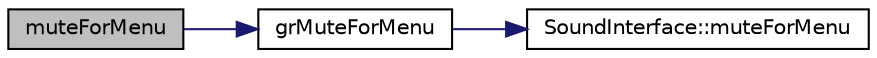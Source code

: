 digraph "muteForMenu"
{
  edge [fontname="Helvetica",fontsize="10",labelfontname="Helvetica",labelfontsize="10"];
  node [fontname="Helvetica",fontsize="10",shape=record];
  rankdir="LR";
  Node1 [label="muteForMenu",height=0.2,width=0.4,color="black", fillcolor="grey75", style="filled", fontcolor="black"];
  Node1 -> Node2 [color="midnightblue",fontsize="10",style="solid",fontname="Helvetica"];
  Node2 [label="grMuteForMenu",height=0.2,width=0.4,color="black", fillcolor="white", style="filled",URL="$grsound_8cpp.html#ad87323c1f5f322427a04b2ffc3bc7e97"];
  Node2 -> Node3 [color="midnightblue",fontsize="10",style="solid",fontname="Helvetica"];
  Node3 [label="SoundInterface::muteForMenu",height=0.2,width=0.4,color="black", fillcolor="white", style="filled",URL="$class_sound_interface.html#a583eefdf16eddf0056a7a9a66fbf6268"];
}
